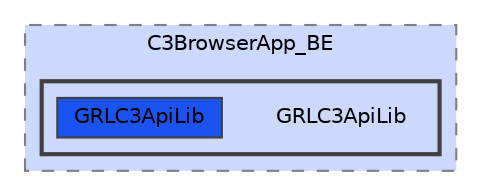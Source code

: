 digraph "GRLC3ApiLib"
{
 // LATEX_PDF_SIZE
  bgcolor="transparent";
  edge [fontname=Helvetica,fontsize=10,labelfontname=Helvetica,labelfontsize=10];
  node [fontname=Helvetica,fontsize=10,shape=box,height=0.2,width=0.4];
  compound=true
  subgraph clusterdir_735a6239dd9a1f116cbf949f8b7f1c63 {
    graph [ bgcolor="#ccd9fc", pencolor="grey50", label="C3BrowserApp_BE", fontname=Helvetica,fontsize=10 style="filled,dashed", URL="dir_735a6239dd9a1f116cbf949f8b7f1c63.html",tooltip=""]
  subgraph clusterdir_3a312fd4f60e32c3e7ef88128b05e088 {
    graph [ bgcolor="#ccd9fc", pencolor="grey25", label="", fontname=Helvetica,fontsize=10 style="filled,bold", URL="dir_3a312fd4f60e32c3e7ef88128b05e088.html",tooltip=""]
    dir_3a312fd4f60e32c3e7ef88128b05e088 [shape=plaintext, label="GRLC3ApiLib"];
  dir_c9d3f725292c8d50bc5fe43e034a509d [label="GRLC3ApiLib", fillcolor="#1a53f1", color="grey25", style="filled", URL="dir_c9d3f725292c8d50bc5fe43e034a509d.html",tooltip=""];
  }
  }
}

